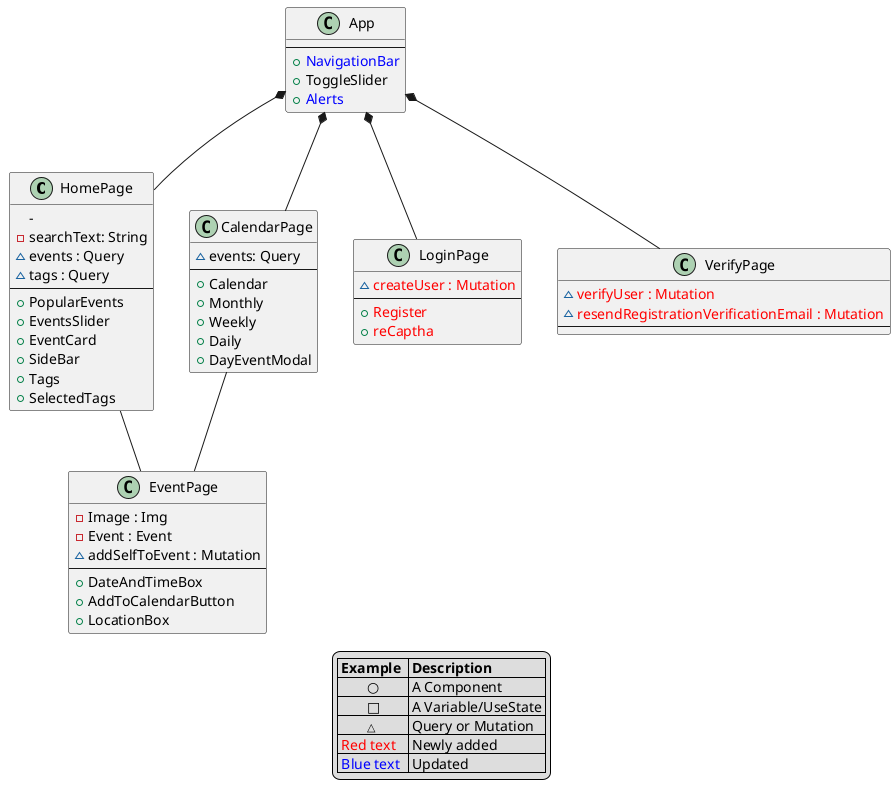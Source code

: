 @startuml FrontEndClassDiagram
class HomePage {
    - 
    - searchText: String
    ~ events : Query
    ~ tags : Query
    --
    + PopularEvents
    + EventsSlider
    + EventCard
    + SideBar
    + Tags 
    + SelectedTags
}

class App {
    --
    + <color:blue>NavigationBar
    + ToggleSlider
    + <color:blue>Alerts
}
class CalendarPage {
    ~ events: Query
    --
    + Calendar
    + Monthly
    + Weekly
    + Daily
    + DayEventModal    
}
class EventPage {
    -Image : Img
    -Event : Event
    ~addSelfToEvent : Mutation
    --
    + DateAndTimeBox
    + AddToCalendarButton
    + LocationBox
}
class LoginPage {
    ~ <color:red>createUser : Mutation
    --
    +<color:red>Register
    +<color:red>reCaptha
    }
    class VerifyPage {
    ~ <color:red>verifyUser : Mutation
    ~ <color:red>resendRegistrationVerificationEmail : Mutation
    --
}

App*-- HomePage 
App*-- CalendarPage   
App*-- LoginPage
App*-- VerifyPage
HomePage-- EventPage
CalendarPage-- EventPage

legend
    |= Example  |= Description |
    |        ○ | A Component |
    |        □ | A Variable/UseState |
    |        <size:11>△ | Query or Mutation |
    |<color:red> Red text | Newly added|
    |<color:blue> Blue text | Updated |
endlegend
@enduml


class AddEventPage {
    --
}

class AccountPage {
    --
}

